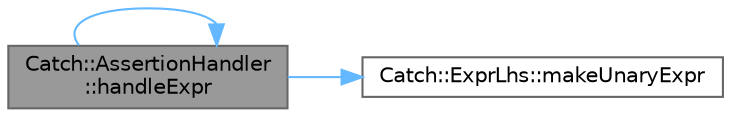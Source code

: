 digraph "Catch::AssertionHandler::handleExpr"
{
 // LATEX_PDF_SIZE
  bgcolor="transparent";
  edge [fontname=Helvetica,fontsize=10,labelfontname=Helvetica,labelfontsize=10];
  node [fontname=Helvetica,fontsize=10,shape=box,height=0.2,width=0.4];
  rankdir="LR";
  Node1 [id="Node000001",label="Catch::AssertionHandler\l::handleExpr",height=0.2,width=0.4,color="gray40", fillcolor="grey60", style="filled", fontcolor="black",tooltip=" "];
  Node1 -> Node1 [id="edge1_Node000001_Node000001",color="steelblue1",style="solid",tooltip=" "];
  Node1 -> Node2 [id="edge2_Node000001_Node000002",color="steelblue1",style="solid",tooltip=" "];
  Node2 [id="Node000002",label="Catch::ExprLhs::makeUnaryExpr",height=0.2,width=0.4,color="grey40", fillcolor="white", style="filled",URL="$class_catch_1_1_expr_lhs.html#ab68bd6d5d3ae21b7fba9010150fba95d",tooltip=" "];
}
